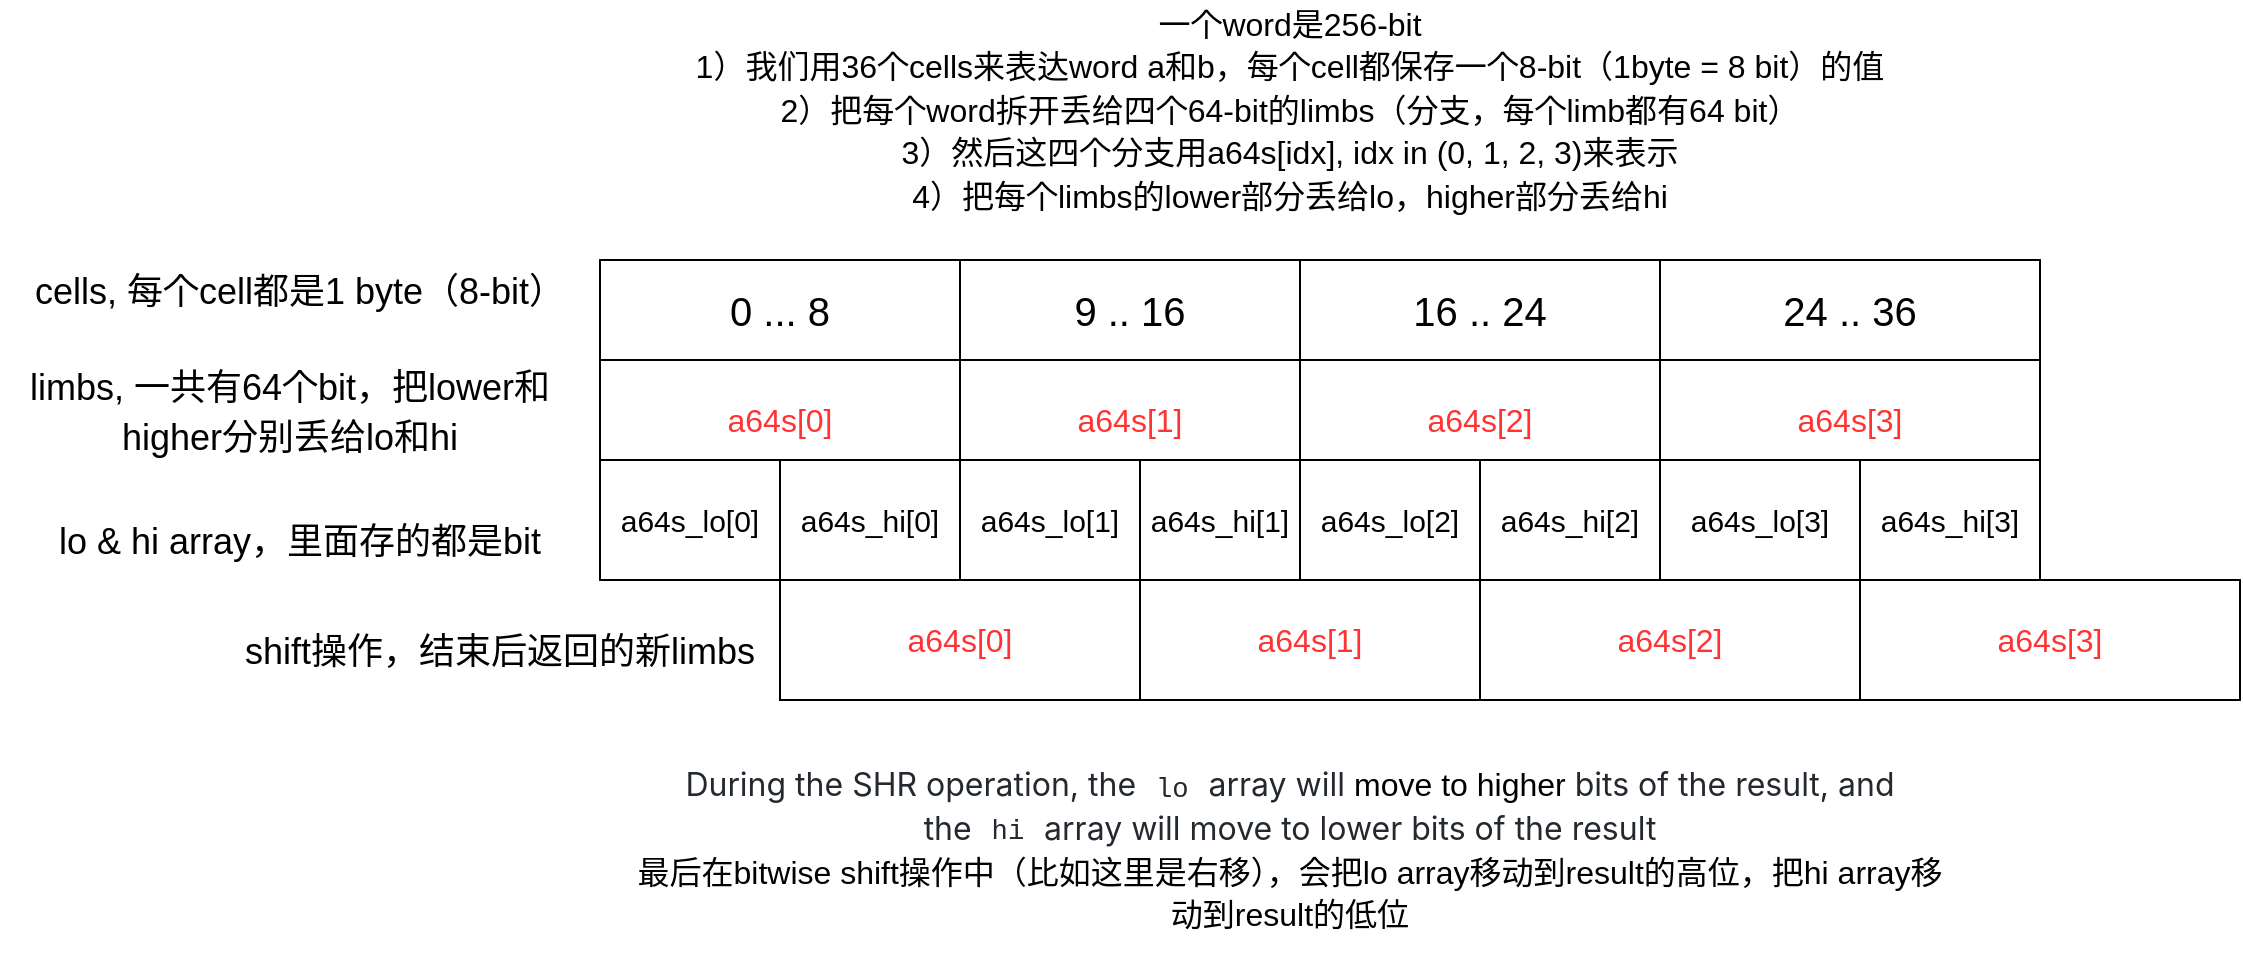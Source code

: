 <mxfile version="20.2.3" type="github">
  <diagram id="Fjy2QGWmCuSCDeq-w75Y" name="Page-1">
    <mxGraphModel dx="2276" dy="794" grid="1" gridSize="10" guides="1" tooltips="1" connect="1" arrows="1" fold="1" page="1" pageScale="1" pageWidth="850" pageHeight="1100" math="0" shadow="0">
      <root>
        <mxCell id="0" />
        <mxCell id="1" parent="0" />
        <mxCell id="DSTOEb6H07aIEcYj_n1a-1" value="" style="shape=table;html=1;whiteSpace=wrap;startSize=0;container=1;collapsible=0;childLayout=tableLayout;" parent="1" vertex="1">
          <mxGeometry x="80" y="160" width="720" height="100" as="geometry" />
        </mxCell>
        <mxCell id="DSTOEb6H07aIEcYj_n1a-2" value="" style="shape=tableRow;horizontal=0;startSize=0;swimlaneHead=0;swimlaneBody=0;top=0;left=0;bottom=0;right=0;collapsible=0;dropTarget=0;fillColor=none;points=[[0,0.5],[1,0.5]];portConstraint=eastwest;" parent="DSTOEb6H07aIEcYj_n1a-1" vertex="1">
          <mxGeometry width="720" height="50" as="geometry" />
        </mxCell>
        <mxCell id="DSTOEb6H07aIEcYj_n1a-3" value="&lt;font style=&quot;font-size: 20px;&quot;&gt;0 ... 8&lt;/font&gt;" style="shape=partialRectangle;html=1;whiteSpace=wrap;connectable=0;fillColor=none;top=0;left=0;bottom=0;right=0;overflow=hidden;" parent="DSTOEb6H07aIEcYj_n1a-2" vertex="1">
          <mxGeometry width="180" height="50" as="geometry">
            <mxRectangle width="180" height="50" as="alternateBounds" />
          </mxGeometry>
        </mxCell>
        <mxCell id="DSTOEb6H07aIEcYj_n1a-4" value="&lt;font style=&quot;font-size: 20px;&quot;&gt;9 .. 16&lt;/font&gt;" style="shape=partialRectangle;html=1;whiteSpace=wrap;connectable=0;fillColor=none;top=0;left=0;bottom=0;right=0;overflow=hidden;" parent="DSTOEb6H07aIEcYj_n1a-2" vertex="1">
          <mxGeometry x="180" width="170" height="50" as="geometry">
            <mxRectangle width="170" height="50" as="alternateBounds" />
          </mxGeometry>
        </mxCell>
        <mxCell id="DSTOEb6H07aIEcYj_n1a-5" value="&lt;font style=&quot;font-size: 20px;&quot;&gt;16 .. 24&lt;/font&gt;" style="shape=partialRectangle;html=1;whiteSpace=wrap;connectable=0;fillColor=none;top=0;left=0;bottom=0;right=0;overflow=hidden;" parent="DSTOEb6H07aIEcYj_n1a-2" vertex="1">
          <mxGeometry x="350" width="180" height="50" as="geometry">
            <mxRectangle width="180" height="50" as="alternateBounds" />
          </mxGeometry>
        </mxCell>
        <mxCell id="DSTOEb6H07aIEcYj_n1a-83" value="&lt;font style=&quot;font-size: 20px;&quot;&gt;24 .. 36&lt;/font&gt;" style="shape=partialRectangle;html=1;whiteSpace=wrap;connectable=0;fillColor=none;top=0;left=0;bottom=0;right=0;overflow=hidden;" parent="DSTOEb6H07aIEcYj_n1a-2" vertex="1">
          <mxGeometry x="530" width="190" height="50" as="geometry">
            <mxRectangle width="190" height="50" as="alternateBounds" />
          </mxGeometry>
        </mxCell>
        <mxCell id="DSTOEb6H07aIEcYj_n1a-6" value="" style="shape=tableRow;horizontal=0;startSize=0;swimlaneHead=0;swimlaneBody=0;top=0;left=0;bottom=0;right=0;collapsible=0;dropTarget=0;fillColor=none;points=[[0,0.5],[1,0.5]];portConstraint=eastwest;" parent="DSTOEb6H07aIEcYj_n1a-1" vertex="1">
          <mxGeometry y="50" width="720" height="50" as="geometry" />
        </mxCell>
        <mxCell id="DSTOEb6H07aIEcYj_n1a-7" value="&lt;pre style=&quot;box-sizing: border-box; margin-top: 0px; margin-bottom: 16px; overflow-wrap: normal; padding: 16px; overflow: auto; line-height: 1.45; background-color: var(--color-canvas-subtle); border-radius: 6px;&quot; class=&quot;notranslate&quot;&gt;&lt;code style=&quot;box-sizing: border-box; padding: 0px; margin: 0px; background: transparent; border-radius: 6px; word-break: normal; border: 0px; display: inline; overflow: visible; line-height: inherit; overflow-wrap: normal;&quot;&gt;&lt;font color=&quot;#ff3333&quot; face=&quot;Helvetica&quot; style=&quot;font-size: 16px;&quot;&gt;a64s[0]&lt;/font&gt;&lt;/code&gt;&lt;/pre&gt;" style="shape=partialRectangle;html=1;whiteSpace=wrap;connectable=0;fillColor=none;top=0;left=0;bottom=0;right=0;overflow=hidden;align=center;" parent="DSTOEb6H07aIEcYj_n1a-6" vertex="1">
          <mxGeometry width="180" height="50" as="geometry">
            <mxRectangle width="180" height="50" as="alternateBounds" />
          </mxGeometry>
        </mxCell>
        <mxCell id="DSTOEb6H07aIEcYj_n1a-8" value="&lt;pre style=&quot;background-color: var(--color-canvas-subtle); box-sizing: border-box; margin-top: 0px; margin-bottom: 16px; overflow-wrap: normal; padding: 16px; overflow: auto; line-height: 1.45; border-radius: 6px;&quot; class=&quot;notranslate&quot;&gt;&lt;code style=&quot;box-sizing: border-box; padding: 0px; margin: 0px; background: transparent; border-radius: 6px; word-break: normal; border: 0px; display: inline; overflow: visible; line-height: inherit; overflow-wrap: normal;&quot;&gt;&lt;font color=&quot;#ff3333&quot; face=&quot;Helvetica&quot; style=&quot;font-size: 16px;&quot;&gt;a64s[1]&lt;/font&gt;&lt;/code&gt;&lt;/pre&gt;" style="shape=partialRectangle;html=1;whiteSpace=wrap;connectable=0;fillColor=none;top=0;left=0;bottom=0;right=0;overflow=hidden;" parent="DSTOEb6H07aIEcYj_n1a-6" vertex="1">
          <mxGeometry x="180" width="170" height="50" as="geometry">
            <mxRectangle width="170" height="50" as="alternateBounds" />
          </mxGeometry>
        </mxCell>
        <mxCell id="DSTOEb6H07aIEcYj_n1a-9" value="&lt;pre style=&quot;background-color: var(--color-canvas-subtle); box-sizing: border-box; margin-top: 0px; margin-bottom: 16px; overflow-wrap: normal; padding: 16px; overflow: auto; line-height: 1.45; border-radius: 6px;&quot; class=&quot;notranslate&quot;&gt;&lt;code style=&quot;box-sizing: border-box; padding: 0px; margin: 0px; background: transparent; border-radius: 6px; word-break: normal; border: 0px; display: inline; overflow: visible; line-height: inherit; overflow-wrap: normal;&quot;&gt;&lt;font color=&quot;#ff3333&quot; face=&quot;Helvetica&quot; style=&quot;font-size: 16px;&quot;&gt;a64s[2]&lt;/font&gt;&lt;/code&gt;&lt;/pre&gt;" style="shape=partialRectangle;html=1;whiteSpace=wrap;connectable=0;fillColor=none;top=0;left=0;bottom=0;right=0;overflow=hidden;" parent="DSTOEb6H07aIEcYj_n1a-6" vertex="1">
          <mxGeometry x="350" width="180" height="50" as="geometry">
            <mxRectangle width="180" height="50" as="alternateBounds" />
          </mxGeometry>
        </mxCell>
        <mxCell id="DSTOEb6H07aIEcYj_n1a-84" value="&lt;pre style=&quot;background-color: var(--color-canvas-subtle); box-sizing: border-box; margin-top: 0px; margin-bottom: 16px; overflow-wrap: normal; padding: 16px; overflow: auto; line-height: 1.45; border-radius: 6px;&quot; class=&quot;notranslate&quot;&gt;&lt;code style=&quot;box-sizing: border-box; padding: 0px; margin: 0px; background: transparent; border-radius: 6px; word-break: normal; border: 0px; display: inline; overflow: visible; line-height: inherit; overflow-wrap: normal;&quot;&gt;&lt;font color=&quot;#ff3333&quot; face=&quot;Helvetica&quot; style=&quot;font-size: 16px;&quot;&gt;a64s[3]&lt;/font&gt;&lt;/code&gt;&lt;/pre&gt;" style="shape=partialRectangle;html=1;whiteSpace=wrap;connectable=0;fillColor=none;top=0;left=0;bottom=0;right=0;overflow=hidden;" parent="DSTOEb6H07aIEcYj_n1a-6" vertex="1">
          <mxGeometry x="530" width="190" height="50" as="geometry">
            <mxRectangle width="190" height="50" as="alternateBounds" />
          </mxGeometry>
        </mxCell>
        <mxCell id="DSTOEb6H07aIEcYj_n1a-87" value="&lt;font style=&quot;font-size: 18px;&quot;&gt;cells, 每个cell都是1 byte（8-bit）&lt;/font&gt;" style="text;html=1;strokeColor=none;fillColor=none;align=center;verticalAlign=middle;whiteSpace=wrap;rounded=0;fontSize=20;" parent="1" vertex="1">
          <mxGeometry x="-210" y="160" width="280" height="30" as="geometry" />
        </mxCell>
        <mxCell id="DSTOEb6H07aIEcYj_n1a-89" value="&lt;font style=&quot;font-size: 16px;&quot;&gt;一个word是256-bit&lt;br&gt;1）我们用36个cells来表达word a和b，每个cell都保存一个8-bit（1byte = 8 bit）的值&lt;br&gt;2）把每个word拆开丢给四个64-bit的limbs（分支，每个limb都有64 bit）&lt;br&gt;3）然后这四个分支用a64s[idx], idx in (0, 1, 2, 3)来表示&lt;br&gt;4）把每个limbs的lower部分丢给lo，higher部分丢给hi&lt;br&gt;&lt;/font&gt;" style="text;html=1;strokeColor=none;fillColor=none;align=center;verticalAlign=middle;whiteSpace=wrap;rounded=0;fontSize=18;" parent="1" vertex="1">
          <mxGeometry x="95" y="30" width="660" height="110" as="geometry" />
        </mxCell>
        <mxCell id="DSTOEb6H07aIEcYj_n1a-90" value="&lt;font style=&quot;font-size: 18px;&quot;&gt;limbs, 一共有64个bit，把lower和higher分别丢给lo和hi&lt;/font&gt;" style="text;html=1;strokeColor=none;fillColor=none;align=center;verticalAlign=middle;whiteSpace=wrap;rounded=0;fontSize=20;" parent="1" vertex="1">
          <mxGeometry x="-220" y="220" width="290" height="30" as="geometry" />
        </mxCell>
        <mxCell id="DSTOEb6H07aIEcYj_n1a-96" value="&lt;font style=&quot;font-size: 18px;&quot;&gt;lo &amp;amp; hi array，里面存的都是bit&lt;/font&gt;" style="text;html=1;strokeColor=none;fillColor=none;align=center;verticalAlign=middle;whiteSpace=wrap;rounded=0;fontSize=20;" parent="1" vertex="1">
          <mxGeometry x="-195" y="280" width="250" height="40" as="geometry" />
        </mxCell>
        <mxCell id="DSTOEb6H07aIEcYj_n1a-123" value="" style="shape=table;html=1;whiteSpace=wrap;startSize=0;container=1;collapsible=0;childLayout=tableLayout;fontFamily=Helvetica;fontSize=16;" parent="1" vertex="1">
          <mxGeometry x="80" y="260" width="720" height="60" as="geometry" />
        </mxCell>
        <mxCell id="DSTOEb6H07aIEcYj_n1a-124" value="" style="shape=tableRow;horizontal=0;startSize=0;swimlaneHead=0;swimlaneBody=0;top=0;left=0;bottom=0;right=0;collapsible=0;dropTarget=0;fillColor=none;points=[[0,0.5],[1,0.5]];portConstraint=eastwest;fontFamily=Helvetica;fontSize=16;" parent="DSTOEb6H07aIEcYj_n1a-123" vertex="1">
          <mxGeometry width="720" height="60" as="geometry" />
        </mxCell>
        <mxCell id="DSTOEb6H07aIEcYj_n1a-125" value="&lt;font style=&quot;font-size: 15px;&quot;&gt;a64s_lo[0]&lt;/font&gt;" style="shape=partialRectangle;html=1;whiteSpace=wrap;connectable=0;fillColor=none;top=0;left=0;bottom=0;right=0;overflow=hidden;fontFamily=Helvetica;fontSize=16;" parent="DSTOEb6H07aIEcYj_n1a-124" vertex="1">
          <mxGeometry width="90" height="60" as="geometry">
            <mxRectangle width="90" height="60" as="alternateBounds" />
          </mxGeometry>
        </mxCell>
        <mxCell id="DSTOEb6H07aIEcYj_n1a-126" value="&lt;span style=&quot;font-size: 15px;&quot;&gt;a64s_hi[0]&lt;/span&gt;" style="shape=partialRectangle;html=1;whiteSpace=wrap;connectable=0;fillColor=none;top=0;left=0;bottom=0;right=0;overflow=hidden;fontFamily=Helvetica;fontSize=16;" parent="DSTOEb6H07aIEcYj_n1a-124" vertex="1">
          <mxGeometry x="90" width="90" height="60" as="geometry">
            <mxRectangle width="90" height="60" as="alternateBounds" />
          </mxGeometry>
        </mxCell>
        <mxCell id="DSTOEb6H07aIEcYj_n1a-127" value="&lt;span style=&quot;font-size: 15px;&quot;&gt;a64s_lo[1]&lt;/span&gt;" style="shape=partialRectangle;html=1;whiteSpace=wrap;connectable=0;fillColor=none;top=0;left=0;bottom=0;right=0;overflow=hidden;fontFamily=Helvetica;fontSize=16;" parent="DSTOEb6H07aIEcYj_n1a-124" vertex="1">
          <mxGeometry x="180" width="90" height="60" as="geometry">
            <mxRectangle width="90" height="60" as="alternateBounds" />
          </mxGeometry>
        </mxCell>
        <mxCell id="DSTOEb6H07aIEcYj_n1a-145" value="&lt;span style=&quot;font-size: 15px;&quot;&gt;a64s_hi[1]&lt;/span&gt;" style="shape=partialRectangle;html=1;whiteSpace=wrap;connectable=0;fillColor=none;top=0;left=0;bottom=0;right=0;overflow=hidden;fontFamily=Helvetica;fontSize=16;" parent="DSTOEb6H07aIEcYj_n1a-124" vertex="1">
          <mxGeometry x="270" width="80" height="60" as="geometry">
            <mxRectangle width="80" height="60" as="alternateBounds" />
          </mxGeometry>
        </mxCell>
        <mxCell id="DSTOEb6H07aIEcYj_n1a-144" value="&lt;span style=&quot;font-size: 15px;&quot;&gt;a64s_lo[2]&lt;/span&gt;" style="shape=partialRectangle;html=1;whiteSpace=wrap;connectable=0;fillColor=none;top=0;left=0;bottom=0;right=0;overflow=hidden;fontFamily=Helvetica;fontSize=16;" parent="DSTOEb6H07aIEcYj_n1a-124" vertex="1">
          <mxGeometry x="350" width="90" height="60" as="geometry">
            <mxRectangle width="90" height="60" as="alternateBounds" />
          </mxGeometry>
        </mxCell>
        <mxCell id="DSTOEb6H07aIEcYj_n1a-146" value="&lt;span style=&quot;font-size: 15px;&quot;&gt;a64s_hi[2]&lt;/span&gt;" style="shape=partialRectangle;html=1;whiteSpace=wrap;connectable=0;fillColor=none;top=0;left=0;bottom=0;right=0;overflow=hidden;fontFamily=Helvetica;fontSize=16;" parent="DSTOEb6H07aIEcYj_n1a-124" vertex="1">
          <mxGeometry x="440" width="90" height="60" as="geometry">
            <mxRectangle width="90" height="60" as="alternateBounds" />
          </mxGeometry>
        </mxCell>
        <mxCell id="DSTOEb6H07aIEcYj_n1a-147" value="&lt;span style=&quot;font-size: 15px;&quot;&gt;a64s_lo[3]&lt;/span&gt;" style="shape=partialRectangle;html=1;whiteSpace=wrap;connectable=0;fillColor=none;top=0;left=0;bottom=0;right=0;overflow=hidden;fontFamily=Helvetica;fontSize=16;" parent="DSTOEb6H07aIEcYj_n1a-124" vertex="1">
          <mxGeometry x="530" width="100" height="60" as="geometry">
            <mxRectangle width="100" height="60" as="alternateBounds" />
          </mxGeometry>
        </mxCell>
        <mxCell id="DSTOEb6H07aIEcYj_n1a-148" value="&lt;span style=&quot;font-size: 15px;&quot;&gt;a64s_hi[3]&lt;/span&gt;" style="shape=partialRectangle;html=1;whiteSpace=wrap;connectable=0;fillColor=none;top=0;left=0;bottom=0;right=0;overflow=hidden;fontFamily=Helvetica;fontSize=16;" parent="DSTOEb6H07aIEcYj_n1a-124" vertex="1">
          <mxGeometry x="630" width="90" height="60" as="geometry">
            <mxRectangle width="90" height="60" as="alternateBounds" />
          </mxGeometry>
        </mxCell>
        <mxCell id="X7ScW2GGS8F2VoAPIEg1-72" value="" style="shape=table;html=1;whiteSpace=wrap;startSize=0;container=1;collapsible=0;childLayout=tableLayout;" parent="1" vertex="1">
          <mxGeometry x="170" y="320" width="730" height="60" as="geometry" />
        </mxCell>
        <mxCell id="X7ScW2GGS8F2VoAPIEg1-99" style="shape=tableRow;horizontal=0;startSize=0;swimlaneHead=0;swimlaneBody=0;top=0;left=0;bottom=0;right=0;collapsible=0;dropTarget=0;fillColor=none;points=[[0,0.5],[1,0.5]];portConstraint=eastwest;" parent="X7ScW2GGS8F2VoAPIEg1-72" vertex="1">
          <mxGeometry width="730" height="60" as="geometry" />
        </mxCell>
        <mxCell id="X7ScW2GGS8F2VoAPIEg1-100" value="&lt;pre style=&quot;background-color: var(--color-canvas-subtle); box-sizing: border-box; margin-top: 0px; margin-bottom: 16px; overflow-wrap: normal; padding: 16px; overflow: auto; line-height: 1.45; border-radius: 6px;&quot; class=&quot;notranslate&quot;&gt;&lt;code style=&quot;box-sizing: border-box; padding: 0px; margin: 0px; background: transparent; border-radius: 6px; word-break: normal; border: 0px; display: inline; overflow: visible; line-height: inherit; overflow-wrap: normal;&quot;&gt;&lt;font color=&quot;#ff3333&quot; style=&quot;font-size: 16px;&quot; face=&quot;Helvetica&quot;&gt;a64s[0]&lt;/font&gt;&lt;/code&gt;&lt;/pre&gt;" style="shape=partialRectangle;html=1;whiteSpace=wrap;connectable=0;fillColor=none;top=0;left=0;bottom=0;right=0;overflow=hidden;" parent="X7ScW2GGS8F2VoAPIEg1-99" vertex="1">
          <mxGeometry width="180" height="60" as="geometry">
            <mxRectangle width="180" height="60" as="alternateBounds" />
          </mxGeometry>
        </mxCell>
        <mxCell id="X7ScW2GGS8F2VoAPIEg1-101" value="&lt;pre style=&quot;background-color: var(--color-canvas-subtle); box-sizing: border-box; margin-top: 0px; margin-bottom: 16px; overflow-wrap: normal; padding: 16px; overflow: auto; line-height: 1.45; border-radius: 6px;&quot; class=&quot;notranslate&quot;&gt;&lt;code style=&quot;box-sizing: border-box; padding: 0px; margin: 0px; background: transparent; border-radius: 6px; word-break: normal; border: 0px; display: inline; overflow: visible; line-height: inherit; overflow-wrap: normal;&quot;&gt;&lt;font color=&quot;#ff3333&quot; style=&quot;font-size: 16px;&quot; face=&quot;Helvetica&quot;&gt;a64s[1]&lt;/font&gt;&lt;/code&gt;&lt;/pre&gt;" style="shape=partialRectangle;html=1;whiteSpace=wrap;connectable=0;fillColor=none;top=0;left=0;bottom=0;right=0;overflow=hidden;" parent="X7ScW2GGS8F2VoAPIEg1-99" vertex="1">
          <mxGeometry x="180" width="170" height="60" as="geometry">
            <mxRectangle width="170" height="60" as="alternateBounds" />
          </mxGeometry>
        </mxCell>
        <mxCell id="X7ScW2GGS8F2VoAPIEg1-111" value="&lt;pre style=&quot;background-color: var(--color-canvas-subtle); box-sizing: border-box; margin-top: 0px; margin-bottom: 16px; overflow-wrap: normal; padding: 16px; overflow: auto; line-height: 1.45; border-radius: 6px;&quot; class=&quot;notranslate&quot;&gt;&lt;code style=&quot;box-sizing: border-box; padding: 0px; margin: 0px; background: transparent; border-radius: 6px; word-break: normal; border: 0px; display: inline; overflow: visible; line-height: inherit; overflow-wrap: normal;&quot;&gt;&lt;font color=&quot;#ff3333&quot; style=&quot;font-size: 16px;&quot; face=&quot;Helvetica&quot;&gt;a64s[2]&lt;/font&gt;&lt;/code&gt;&lt;/pre&gt;" style="shape=partialRectangle;html=1;whiteSpace=wrap;connectable=0;fillColor=none;top=0;left=0;bottom=0;right=0;overflow=hidden;" parent="X7ScW2GGS8F2VoAPIEg1-99" vertex="1">
          <mxGeometry x="350" width="190" height="60" as="geometry">
            <mxRectangle width="190" height="60" as="alternateBounds" />
          </mxGeometry>
        </mxCell>
        <mxCell id="X7ScW2GGS8F2VoAPIEg1-102" value="&lt;pre style=&quot;background-color: var(--color-canvas-subtle); box-sizing: border-box; margin-top: 0px; margin-bottom: 16px; overflow-wrap: normal; padding: 16px; overflow: auto; line-height: 1.45; border-radius: 6px;&quot; class=&quot;notranslate&quot;&gt;&lt;code style=&quot;box-sizing: border-box; padding: 0px; margin: 0px; background: transparent; border-radius: 6px; word-break: normal; border: 0px; display: inline; overflow: visible; line-height: inherit; overflow-wrap: normal;&quot;&gt;&lt;font color=&quot;#ff3333&quot; style=&quot;font-size: 16px;&quot; face=&quot;Helvetica&quot;&gt;a64s[3]&lt;/font&gt;&lt;/code&gt;&lt;/pre&gt;" style="shape=partialRectangle;html=1;whiteSpace=wrap;connectable=0;fillColor=none;top=0;left=0;bottom=0;right=0;overflow=hidden;" parent="X7ScW2GGS8F2VoAPIEg1-99" vertex="1">
          <mxGeometry x="540" width="190" height="60" as="geometry">
            <mxRectangle width="190" height="60" as="alternateBounds" />
          </mxGeometry>
        </mxCell>
        <mxCell id="X7ScW2GGS8F2VoAPIEg1-113" value="&lt;font style=&quot;font-size: 16px;&quot;&gt;&lt;span style=&quot;color: rgb(36, 41, 47); font-family: -apple-system, &amp;quot;system-ui&amp;quot;, &amp;quot;Segoe UI&amp;quot;, Helvetica, Arial, sans-serif, &amp;quot;Apple Color Emoji&amp;quot;, &amp;quot;Segoe UI Emoji&amp;quot;; text-align: start; background-color: rgb(255, 255, 255);&quot;&gt;During the SHR operation, the&amp;nbsp;&lt;/span&gt;&lt;code style=&quot;box-sizing: border-box; font-family: ui-monospace, SFMono-Regular, &amp;quot;SF Mono&amp;quot;, Menlo, Consolas, &amp;quot;Liberation Mono&amp;quot;, monospace; font-size: 13.6px; padding: 0.2em 0.4em; margin: 0px; background-color: var(--color-neutral-muted); border-radius: 6px; color: rgb(36, 41, 47); text-align: start;&quot;&gt;lo&lt;/code&gt;&lt;span style=&quot;color: rgb(36, 41, 47); font-family: -apple-system, &amp;quot;system-ui&amp;quot;, &amp;quot;Segoe UI&amp;quot;, Helvetica, Arial, sans-serif, &amp;quot;Apple Color Emoji&amp;quot;, &amp;quot;Segoe UI Emoji&amp;quot;; text-align: start; background-color: rgb(255, 255, 255);&quot;&gt;&amp;nbsp;array will&amp;nbsp;&lt;/span&gt;move to higher&lt;span style=&quot;color: rgb(36, 41, 47); font-family: -apple-system, &amp;quot;system-ui&amp;quot;, &amp;quot;Segoe UI&amp;quot;, Helvetica, Arial, sans-serif, &amp;quot;Apple Color Emoji&amp;quot;, &amp;quot;Segoe UI Emoji&amp;quot;; text-align: start; background-color: rgb(255, 255, 255);&quot;&gt;&amp;nbsp;bits of the result, and the&amp;nbsp;&lt;/span&gt;&lt;code style=&quot;box-sizing: border-box; font-family: ui-monospace, SFMono-Regular, &amp;quot;SF Mono&amp;quot;, Menlo, Consolas, &amp;quot;Liberation Mono&amp;quot;, monospace; font-size: 13.6px; padding: 0.2em 0.4em; margin: 0px; background-color: var(--color-neutral-muted); border-radius: 6px; color: rgb(36, 41, 47); text-align: start;&quot;&gt;hi&lt;/code&gt;&lt;span style=&quot;color: rgb(36, 41, 47); font-family: -apple-system, &amp;quot;system-ui&amp;quot;, &amp;quot;Segoe UI&amp;quot;, Helvetica, Arial, sans-serif, &amp;quot;Apple Color Emoji&amp;quot;, &amp;quot;Segoe UI Emoji&amp;quot;; text-align: start; background-color: rgb(255, 255, 255);&quot;&gt;&amp;nbsp;array will move to lower bits of the result&lt;br&gt;&lt;/span&gt;最后在bitwise shift操作中（比如这里是右移），会把lo array移动到result的高位，把hi array移动到result的低位&lt;br&gt;&lt;/font&gt;" style="text;html=1;strokeColor=none;fillColor=none;align=center;verticalAlign=middle;whiteSpace=wrap;rounded=0;fontSize=18;" parent="1" vertex="1">
          <mxGeometry x="95" y="400" width="660" height="110" as="geometry" />
        </mxCell>
        <mxCell id="X7ScW2GGS8F2VoAPIEg1-114" value="&lt;font style=&quot;font-size: 18px;&quot;&gt;shift操作，结束后返回的新limbs&lt;/font&gt;" style="text;html=1;strokeColor=none;fillColor=none;align=center;verticalAlign=middle;whiteSpace=wrap;rounded=0;fontSize=20;" parent="1" vertex="1">
          <mxGeometry x="-110" y="340" width="280" height="30" as="geometry" />
        </mxCell>
      </root>
    </mxGraphModel>
  </diagram>
</mxfile>
